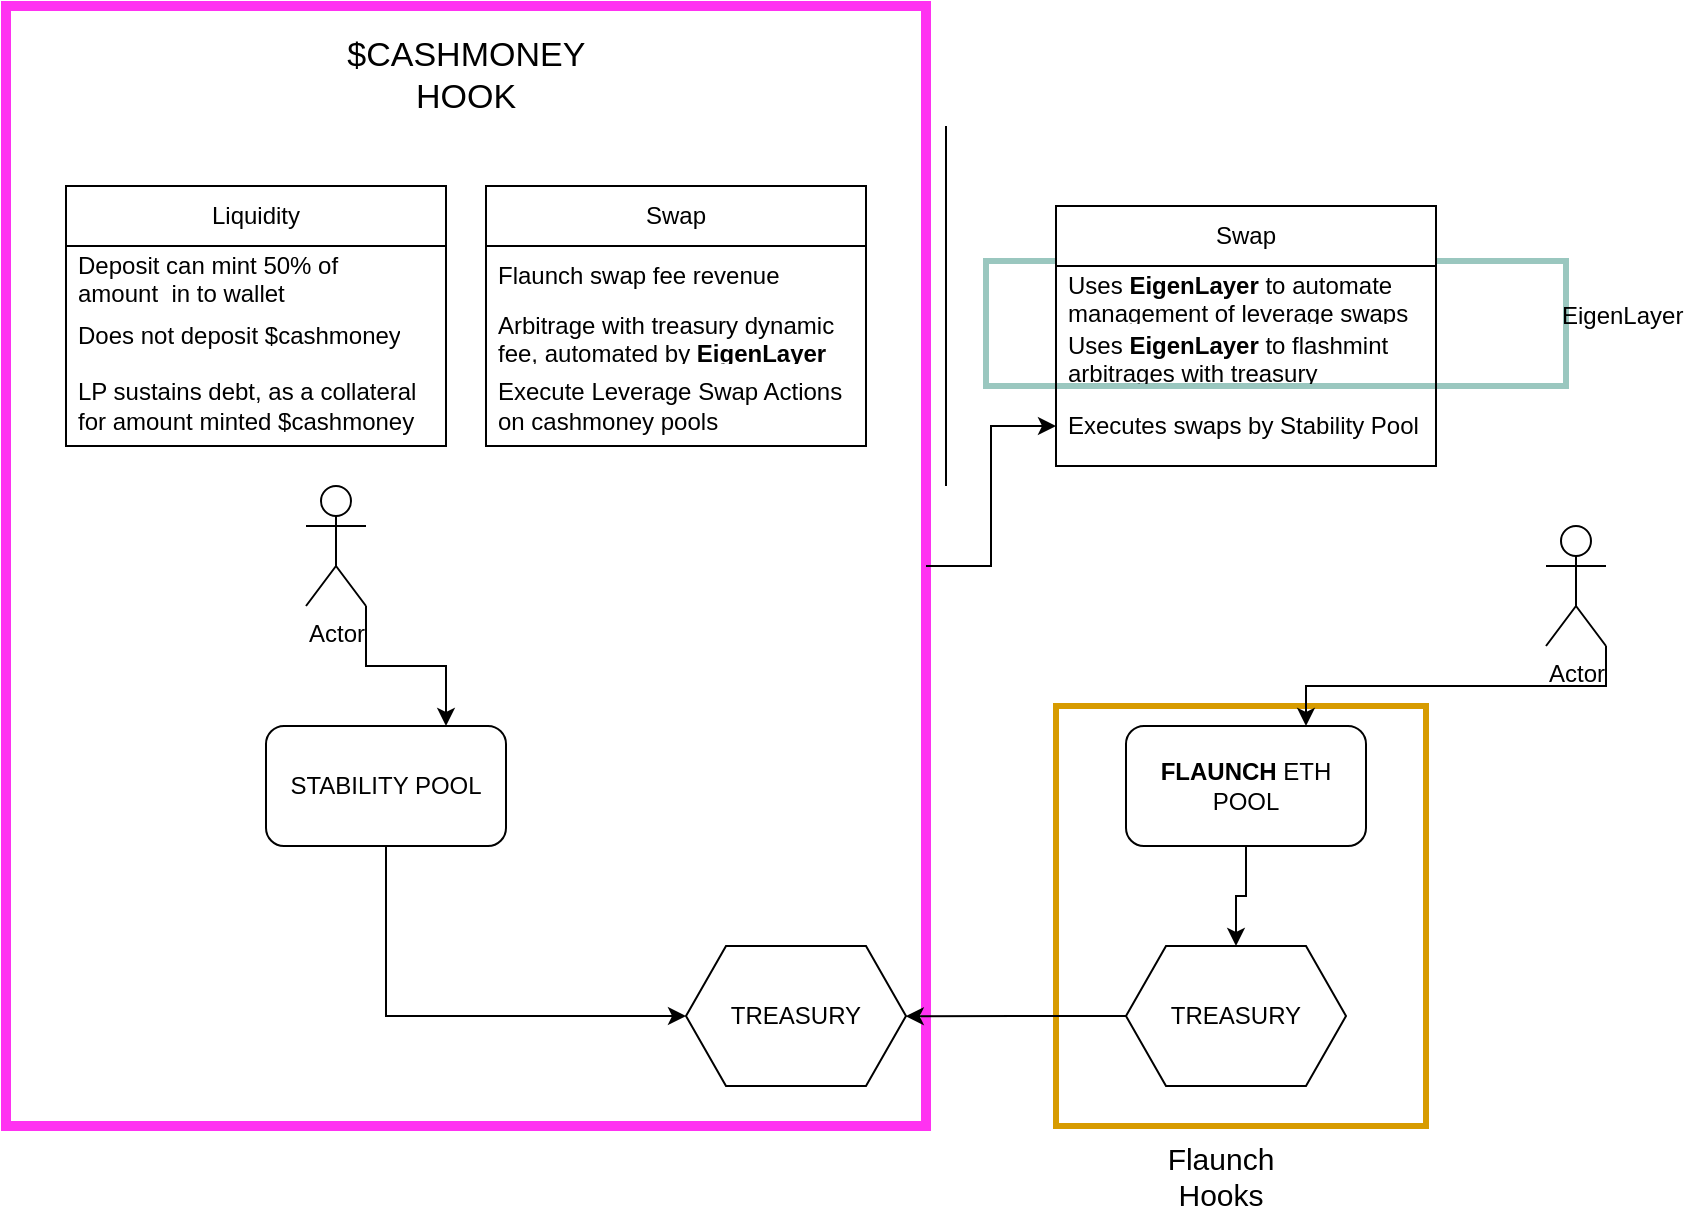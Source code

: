 <mxfile version="26.0.15">
  <diagram name="Página-1" id="1IU401blc4CkbbXpULVT">
    <mxGraphModel dx="954" dy="1658" grid="1" gridSize="10" guides="1" tooltips="1" connect="1" arrows="1" fold="1" page="1" pageScale="1" pageWidth="850" pageHeight="1100" math="0" shadow="0">
      <root>
        <mxCell id="0" />
        <mxCell id="1" parent="0" />
        <mxCell id="cpoF_YOOKNL7qUSwxbyy-42" value="" style="rounded=0;whiteSpace=wrap;html=1;fillColor=none;strokeColor=#d79b00;strokeWidth=3;" vertex="1" parent="1">
          <mxGeometry x="535" y="100" width="185" height="210" as="geometry" />
        </mxCell>
        <mxCell id="cpoF_YOOKNL7qUSwxbyy-44" value="" style="rounded=0;whiteSpace=wrap;html=1;fillColor=none;strokeColor=#9AC7BF;strokeWidth=3;" vertex="1" parent="1">
          <mxGeometry x="500" y="-122.5" width="290" height="62.5" as="geometry" />
        </mxCell>
        <mxCell id="cpoF_YOOKNL7qUSwxbyy-40" value="" style="rounded=0;whiteSpace=wrap;html=1;fillColor=none;strokeColor=#FF32F1;strokeWidth=5;" vertex="1" parent="1">
          <mxGeometry x="10" y="-250" width="460" height="560" as="geometry" />
        </mxCell>
        <mxCell id="cpoF_YOOKNL7qUSwxbyy-51" style="edgeStyle=orthogonalEdgeStyle;rounded=0;orthogonalLoop=1;jettySize=auto;html=1;exitX=0.5;exitY=1;exitDx=0;exitDy=0;entryX=0;entryY=0.5;entryDx=0;entryDy=0;" edge="1" parent="1" source="cpoF_YOOKNL7qUSwxbyy-1" target="cpoF_YOOKNL7qUSwxbyy-4">
          <mxGeometry relative="1" as="geometry" />
        </mxCell>
        <mxCell id="cpoF_YOOKNL7qUSwxbyy-1" value="STABILITY POOL" style="rounded=1;whiteSpace=wrap;html=1;" vertex="1" parent="1">
          <mxGeometry x="140" y="110" width="120" height="60" as="geometry" />
        </mxCell>
        <mxCell id="cpoF_YOOKNL7qUSwxbyy-5" style="edgeStyle=orthogonalEdgeStyle;rounded=0;orthogonalLoop=1;jettySize=auto;html=1;exitX=0.5;exitY=1;exitDx=0;exitDy=0;entryX=0.5;entryY=0;entryDx=0;entryDy=0;" edge="1" parent="1" source="cpoF_YOOKNL7qUSwxbyy-2" target="cpoF_YOOKNL7qUSwxbyy-3">
          <mxGeometry relative="1" as="geometry" />
        </mxCell>
        <mxCell id="cpoF_YOOKNL7qUSwxbyy-2" value="&lt;b&gt;FLAUNCH &lt;/b&gt;ETH POOL" style="rounded=1;whiteSpace=wrap;html=1;" vertex="1" parent="1">
          <mxGeometry x="570" y="110" width="120" height="60" as="geometry" />
        </mxCell>
        <mxCell id="cpoF_YOOKNL7qUSwxbyy-3" value="TREASURY" style="shape=hexagon;perimeter=hexagonPerimeter2;whiteSpace=wrap;html=1;fixedSize=1;" vertex="1" parent="1">
          <mxGeometry x="570" y="220" width="110" height="70" as="geometry" />
        </mxCell>
        <mxCell id="cpoF_YOOKNL7qUSwxbyy-4" value="TREASURY" style="shape=hexagon;perimeter=hexagonPerimeter2;whiteSpace=wrap;html=1;fixedSize=1;" vertex="1" parent="1">
          <mxGeometry x="350" y="220" width="110" height="70" as="geometry" />
        </mxCell>
        <mxCell id="cpoF_YOOKNL7qUSwxbyy-8" style="edgeStyle=orthogonalEdgeStyle;rounded=0;orthogonalLoop=1;jettySize=auto;html=1;exitX=1;exitY=1;exitDx=0;exitDy=0;exitPerimeter=0;entryX=0.75;entryY=0;entryDx=0;entryDy=0;" edge="1" parent="1" source="cpoF_YOOKNL7qUSwxbyy-7" target="cpoF_YOOKNL7qUSwxbyy-1">
          <mxGeometry relative="1" as="geometry" />
        </mxCell>
        <mxCell id="cpoF_YOOKNL7qUSwxbyy-7" value="Actor" style="shape=umlActor;verticalLabelPosition=bottom;verticalAlign=top;html=1;outlineConnect=0;" vertex="1" parent="1">
          <mxGeometry x="160" y="-10" width="30" height="60" as="geometry" />
        </mxCell>
        <mxCell id="cpoF_YOOKNL7qUSwxbyy-10" style="edgeStyle=orthogonalEdgeStyle;rounded=0;orthogonalLoop=1;jettySize=auto;html=1;exitX=1;exitY=1;exitDx=0;exitDy=0;exitPerimeter=0;entryX=0.75;entryY=0;entryDx=0;entryDy=0;" edge="1" parent="1" source="cpoF_YOOKNL7qUSwxbyy-9" target="cpoF_YOOKNL7qUSwxbyy-2">
          <mxGeometry relative="1" as="geometry" />
        </mxCell>
        <mxCell id="cpoF_YOOKNL7qUSwxbyy-9" value="Actor" style="shape=umlActor;verticalLabelPosition=bottom;verticalAlign=top;html=1;outlineConnect=0;" vertex="1" parent="1">
          <mxGeometry x="780" y="10" width="30" height="60" as="geometry" />
        </mxCell>
        <mxCell id="cpoF_YOOKNL7qUSwxbyy-17" value="Liquidity" style="swimlane;fontStyle=0;childLayout=stackLayout;horizontal=1;startSize=30;horizontalStack=0;resizeParent=1;resizeParentMax=0;resizeLast=0;collapsible=1;marginBottom=0;whiteSpace=wrap;html=1;" vertex="1" parent="1">
          <mxGeometry x="40" y="-160" width="190" height="130" as="geometry" />
        </mxCell>
        <mxCell id="cpoF_YOOKNL7qUSwxbyy-18" value="Deposit can mint 50% of amount_in to wallet" style="text;strokeColor=none;fillColor=none;align=left;verticalAlign=middle;spacingLeft=4;spacingRight=4;overflow=hidden;points=[[0,0.5],[1,0.5]];portConstraint=eastwest;rotatable=0;whiteSpace=wrap;html=1;" vertex="1" parent="cpoF_YOOKNL7qUSwxbyy-17">
          <mxGeometry y="30" width="190" height="30" as="geometry" />
        </mxCell>
        <mxCell id="cpoF_YOOKNL7qUSwxbyy-19" value="Does not deposit $cashmoney" style="text;strokeColor=none;fillColor=none;align=left;verticalAlign=middle;spacingLeft=4;spacingRight=4;overflow=hidden;points=[[0,0.5],[1,0.5]];portConstraint=eastwest;rotatable=0;whiteSpace=wrap;html=1;" vertex="1" parent="cpoF_YOOKNL7qUSwxbyy-17">
          <mxGeometry y="60" width="190" height="30" as="geometry" />
        </mxCell>
        <mxCell id="cpoF_YOOKNL7qUSwxbyy-20" value="LP sustains debt, as a collateral for amount minted $cashmoney&amp;nbsp;" style="text;strokeColor=none;fillColor=none;align=left;verticalAlign=middle;spacingLeft=4;spacingRight=4;overflow=hidden;points=[[0,0.5],[1,0.5]];portConstraint=eastwest;rotatable=0;whiteSpace=wrap;html=1;" vertex="1" parent="cpoF_YOOKNL7qUSwxbyy-17">
          <mxGeometry y="90" width="190" height="40" as="geometry" />
        </mxCell>
        <mxCell id="cpoF_YOOKNL7qUSwxbyy-21" value="Swap" style="swimlane;fontStyle=0;childLayout=stackLayout;horizontal=1;startSize=30;horizontalStack=0;resizeParent=1;resizeParentMax=0;resizeLast=0;collapsible=1;marginBottom=0;whiteSpace=wrap;html=1;" vertex="1" parent="1">
          <mxGeometry x="250" y="-160" width="190" height="130" as="geometry" />
        </mxCell>
        <mxCell id="cpoF_YOOKNL7qUSwxbyy-22" value="Flaunch swap fee revenue" style="text;strokeColor=none;fillColor=none;align=left;verticalAlign=middle;spacingLeft=4;spacingRight=4;overflow=hidden;points=[[0,0.5],[1,0.5]];portConstraint=eastwest;rotatable=0;whiteSpace=wrap;html=1;" vertex="1" parent="cpoF_YOOKNL7qUSwxbyy-21">
          <mxGeometry y="30" width="190" height="30" as="geometry" />
        </mxCell>
        <mxCell id="cpoF_YOOKNL7qUSwxbyy-23" value="Arbitrage with treasury dynamic fee, automated by &lt;b&gt;EigenLayer&lt;/b&gt;" style="text;strokeColor=none;fillColor=none;align=left;verticalAlign=middle;spacingLeft=4;spacingRight=4;overflow=hidden;points=[[0,0.5],[1,0.5]];portConstraint=eastwest;rotatable=0;whiteSpace=wrap;html=1;" vertex="1" parent="cpoF_YOOKNL7qUSwxbyy-21">
          <mxGeometry y="60" width="190" height="30" as="geometry" />
        </mxCell>
        <mxCell id="cpoF_YOOKNL7qUSwxbyy-24" value="Execute Leverage Swap Actions on cashmoney pools" style="text;strokeColor=none;fillColor=none;align=left;verticalAlign=middle;spacingLeft=4;spacingRight=4;overflow=hidden;points=[[0,0.5],[1,0.5]];portConstraint=eastwest;rotatable=0;whiteSpace=wrap;html=1;" vertex="1" parent="cpoF_YOOKNL7qUSwxbyy-21">
          <mxGeometry y="90" width="190" height="40" as="geometry" />
        </mxCell>
        <mxCell id="cpoF_YOOKNL7qUSwxbyy-29" value="" style="endArrow=none;html=1;rounded=0;" edge="1" parent="1">
          <mxGeometry width="50" height="50" relative="1" as="geometry">
            <mxPoint x="480" y="-10" as="sourcePoint" />
            <mxPoint x="480" y="-190" as="targetPoint" />
          </mxGeometry>
        </mxCell>
        <mxCell id="cpoF_YOOKNL7qUSwxbyy-35" value="Swap" style="swimlane;fontStyle=0;childLayout=stackLayout;horizontal=1;startSize=30;horizontalStack=0;resizeParent=1;resizeParentMax=0;resizeLast=0;collapsible=1;marginBottom=0;whiteSpace=wrap;html=1;" vertex="1" parent="1">
          <mxGeometry x="535" y="-150" width="190" height="130" as="geometry" />
        </mxCell>
        <mxCell id="cpoF_YOOKNL7qUSwxbyy-36" value="Uses &lt;b&gt;EigenLayer&lt;/b&gt; to automate management of leverage swaps" style="text;strokeColor=none;fillColor=none;align=left;verticalAlign=middle;spacingLeft=4;spacingRight=4;overflow=hidden;points=[[0,0.5],[1,0.5]];portConstraint=eastwest;rotatable=0;whiteSpace=wrap;html=1;" vertex="1" parent="cpoF_YOOKNL7qUSwxbyy-35">
          <mxGeometry y="30" width="190" height="30" as="geometry" />
        </mxCell>
        <mxCell id="cpoF_YOOKNL7qUSwxbyy-37" value="Uses &lt;b&gt;EigenLayer &lt;/b&gt;to flashmint arbitrages with treasury&amp;nbsp;&lt;b&gt;&amp;nbsp;&lt;/b&gt;&lt;span style=&quot;color: rgba(0, 0, 0, 0); font-family: monospace; font-size: 0px; text-wrap-mode: nowrap;&quot;&gt;%3CmxGraphModel%3E%3Croot%3E%3CmxCell%20id%3D%220%22%2F%3E%3CmxCell%20id%3D%221%22%20parent%3D%220%22%2F%3E%3CmxCell%20id%3D%222%22%20value%3D%22Swap%22%20style%3D%22swimlane%3BfontStyle%3D0%3BchildLayout%3DstackLayout%3Bhorizontal%3D1%3BstartSize%3D30%3BhorizontalStack%3D0%3BresizeParent%3D1%3BresizeParentMax%3D0%3BresizeLast%3D0%3Bcollapsible%3D1%3BmarginBottom%3D0%3BwhiteSpace%3Dwrap%3Bhtml%3D1%3B%22%20vertex%3D%221%22%20parent%3D%221%22%3E%3CmxGeometry%20x%3D%22250%22%20y%3D%22-160%22%20width%3D%22190%22%20height%3D%22130%22%20as%3D%22geometry%22%2F%3E%3C%2FmxCell%3E%3CmxCell%20id%3D%223%22%20value%3D%22Flaunch%20swap%20fee%20revenue%22%20style%3D%22text%3BstrokeColor%3Dnone%3BfillColor%3Dnone%3Balign%3Dleft%3BverticalAlign%3Dmiddle%3BspacingLeft%3D4%3BspacingRight%3D4%3Boverflow%3Dhidden%3Bpoints%3D%5B%5B0%2C0.5%5D%2C%5B1%2C0.5%5D%5D%3BportConstraint%3Deastwest%3Brotatable%3D0%3BwhiteSpace%3Dwrap%3Bhtml%3D1%3B%22%20vertex%3D%221%22%20parent%3D%222%22%3E%3CmxGeometry%20y%3D%2230%22%20width%3D%22190%22%20height%3D%2230%22%20as%3D%22geometry%22%2F%3E%3C%2FmxCell%3E%3CmxCell%20id%3D%224%22%20value%3D%22Arbitrage%20with%20treasury%20dynamic%20fee%22%20style%3D%22text%3BstrokeColor%3Dnone%3BfillColor%3Dnone%3Balign%3Dleft%3BverticalAlign%3Dmiddle%3BspacingLeft%3D4%3BspacingRight%3D4%3Boverflow%3Dhidden%3Bpoints%3D%5B%5B0%2C0.5%5D%2C%5B1%2C0.5%5D%5D%3BportConstraint%3Deastwest%3Brotatable%3D0%3BwhiteSpace%3Dwrap%3Bhtml%3D1%3B%22%20vertex%3D%221%22%20parent%3D%222%22%3E%3CmxGeometry%20y%3D%2260%22%20width%3D%22190%22%20height%3D%2230%22%20as%3D%22geometry%22%2F%3E%3C%2FmxCell%3E%3CmxCell%20id%3D%225%22%20value%3D%22Execute%20Leverage%20Swap%20Actions%20on%20cashmoney%20pools%22%20style%3D%22text%3BstrokeColor%3Dnone%3BfillColor%3Dnone%3Balign%3Dleft%3BverticalAlign%3Dmiddle%3BspacingLeft%3D4%3BspacingRight%3D4%3Boverflow%3Dhidden%3Bpoints%3D%5B%5B0%2C0.5%5D%2C%5B1%2C0.5%5D%5D%3BportConstraint%3Deastwest%3Brotatable%3D0%3BwhiteSpace%3Dwrap%3Bhtml%3D1%3B%22%20vertex%3D%221%22%20parent%3D%222%22%3E%3CmxGeometry%20y%3D%2290%22%20width%3D%22190%22%20height%3D%2240%22%20as%3D%22geometry%22%2F%3E%3C%2FmxCell%3E%3C%2Froot%3E%3C%2FmxGraphModel%arrrr&lt;/span&gt;" style="text;strokeColor=none;fillColor=none;align=left;verticalAlign=middle;spacingLeft=4;spacingRight=4;overflow=hidden;points=[[0,0.5],[1,0.5]];portConstraint=eastwest;rotatable=0;whiteSpace=wrap;html=1;" vertex="1" parent="cpoF_YOOKNL7qUSwxbyy-35">
          <mxGeometry y="60" width="190" height="30" as="geometry" />
        </mxCell>
        <mxCell id="cpoF_YOOKNL7qUSwxbyy-38" value="Executes swaps by Stability Pool" style="text;strokeColor=none;fillColor=none;align=left;verticalAlign=middle;spacingLeft=4;spacingRight=4;overflow=hidden;points=[[0,0.5],[1,0.5]];portConstraint=eastwest;rotatable=0;whiteSpace=wrap;html=1;" vertex="1" parent="cpoF_YOOKNL7qUSwxbyy-35">
          <mxGeometry y="90" width="190" height="40" as="geometry" />
        </mxCell>
        <mxCell id="cpoF_YOOKNL7qUSwxbyy-46" style="edgeStyle=orthogonalEdgeStyle;rounded=0;orthogonalLoop=1;jettySize=auto;html=1;exitX=1;exitY=0.5;exitDx=0;exitDy=0;entryX=0;entryY=0.5;entryDx=0;entryDy=0;" edge="1" parent="1" source="cpoF_YOOKNL7qUSwxbyy-40" target="cpoF_YOOKNL7qUSwxbyy-38">
          <mxGeometry relative="1" as="geometry" />
        </mxCell>
        <mxCell id="cpoF_YOOKNL7qUSwxbyy-41" value="$CASHMONEY HOOK" style="text;html=1;align=center;verticalAlign=middle;whiteSpace=wrap;rounded=0;fontSize=17;" vertex="1" parent="1">
          <mxGeometry x="210" y="-230" width="60" height="30" as="geometry" />
        </mxCell>
        <mxCell id="cpoF_YOOKNL7qUSwxbyy-43" value="Flaunch Hooks" style="text;html=1;align=center;verticalAlign=middle;whiteSpace=wrap;rounded=0;fontSize=15;" vertex="1" parent="1">
          <mxGeometry x="580" y="320" width="75" height="30" as="geometry" />
        </mxCell>
        <mxCell id="cpoF_YOOKNL7qUSwxbyy-45" value="EigenLayer&amp;nbsp;" style="text;html=1;align=center;verticalAlign=middle;whiteSpace=wrap;rounded=0;" vertex="1" parent="1">
          <mxGeometry x="790" y="-110" width="60" height="30" as="geometry" />
        </mxCell>
        <mxCell id="cpoF_YOOKNL7qUSwxbyy-48" style="edgeStyle=orthogonalEdgeStyle;rounded=0;orthogonalLoop=1;jettySize=auto;html=1;exitX=0;exitY=0.5;exitDx=0;exitDy=0;entryX=0.978;entryY=0.902;entryDx=0;entryDy=0;entryPerimeter=0;" edge="1" parent="1" source="cpoF_YOOKNL7qUSwxbyy-3" target="cpoF_YOOKNL7qUSwxbyy-40">
          <mxGeometry relative="1" as="geometry" />
        </mxCell>
      </root>
    </mxGraphModel>
  </diagram>
</mxfile>
